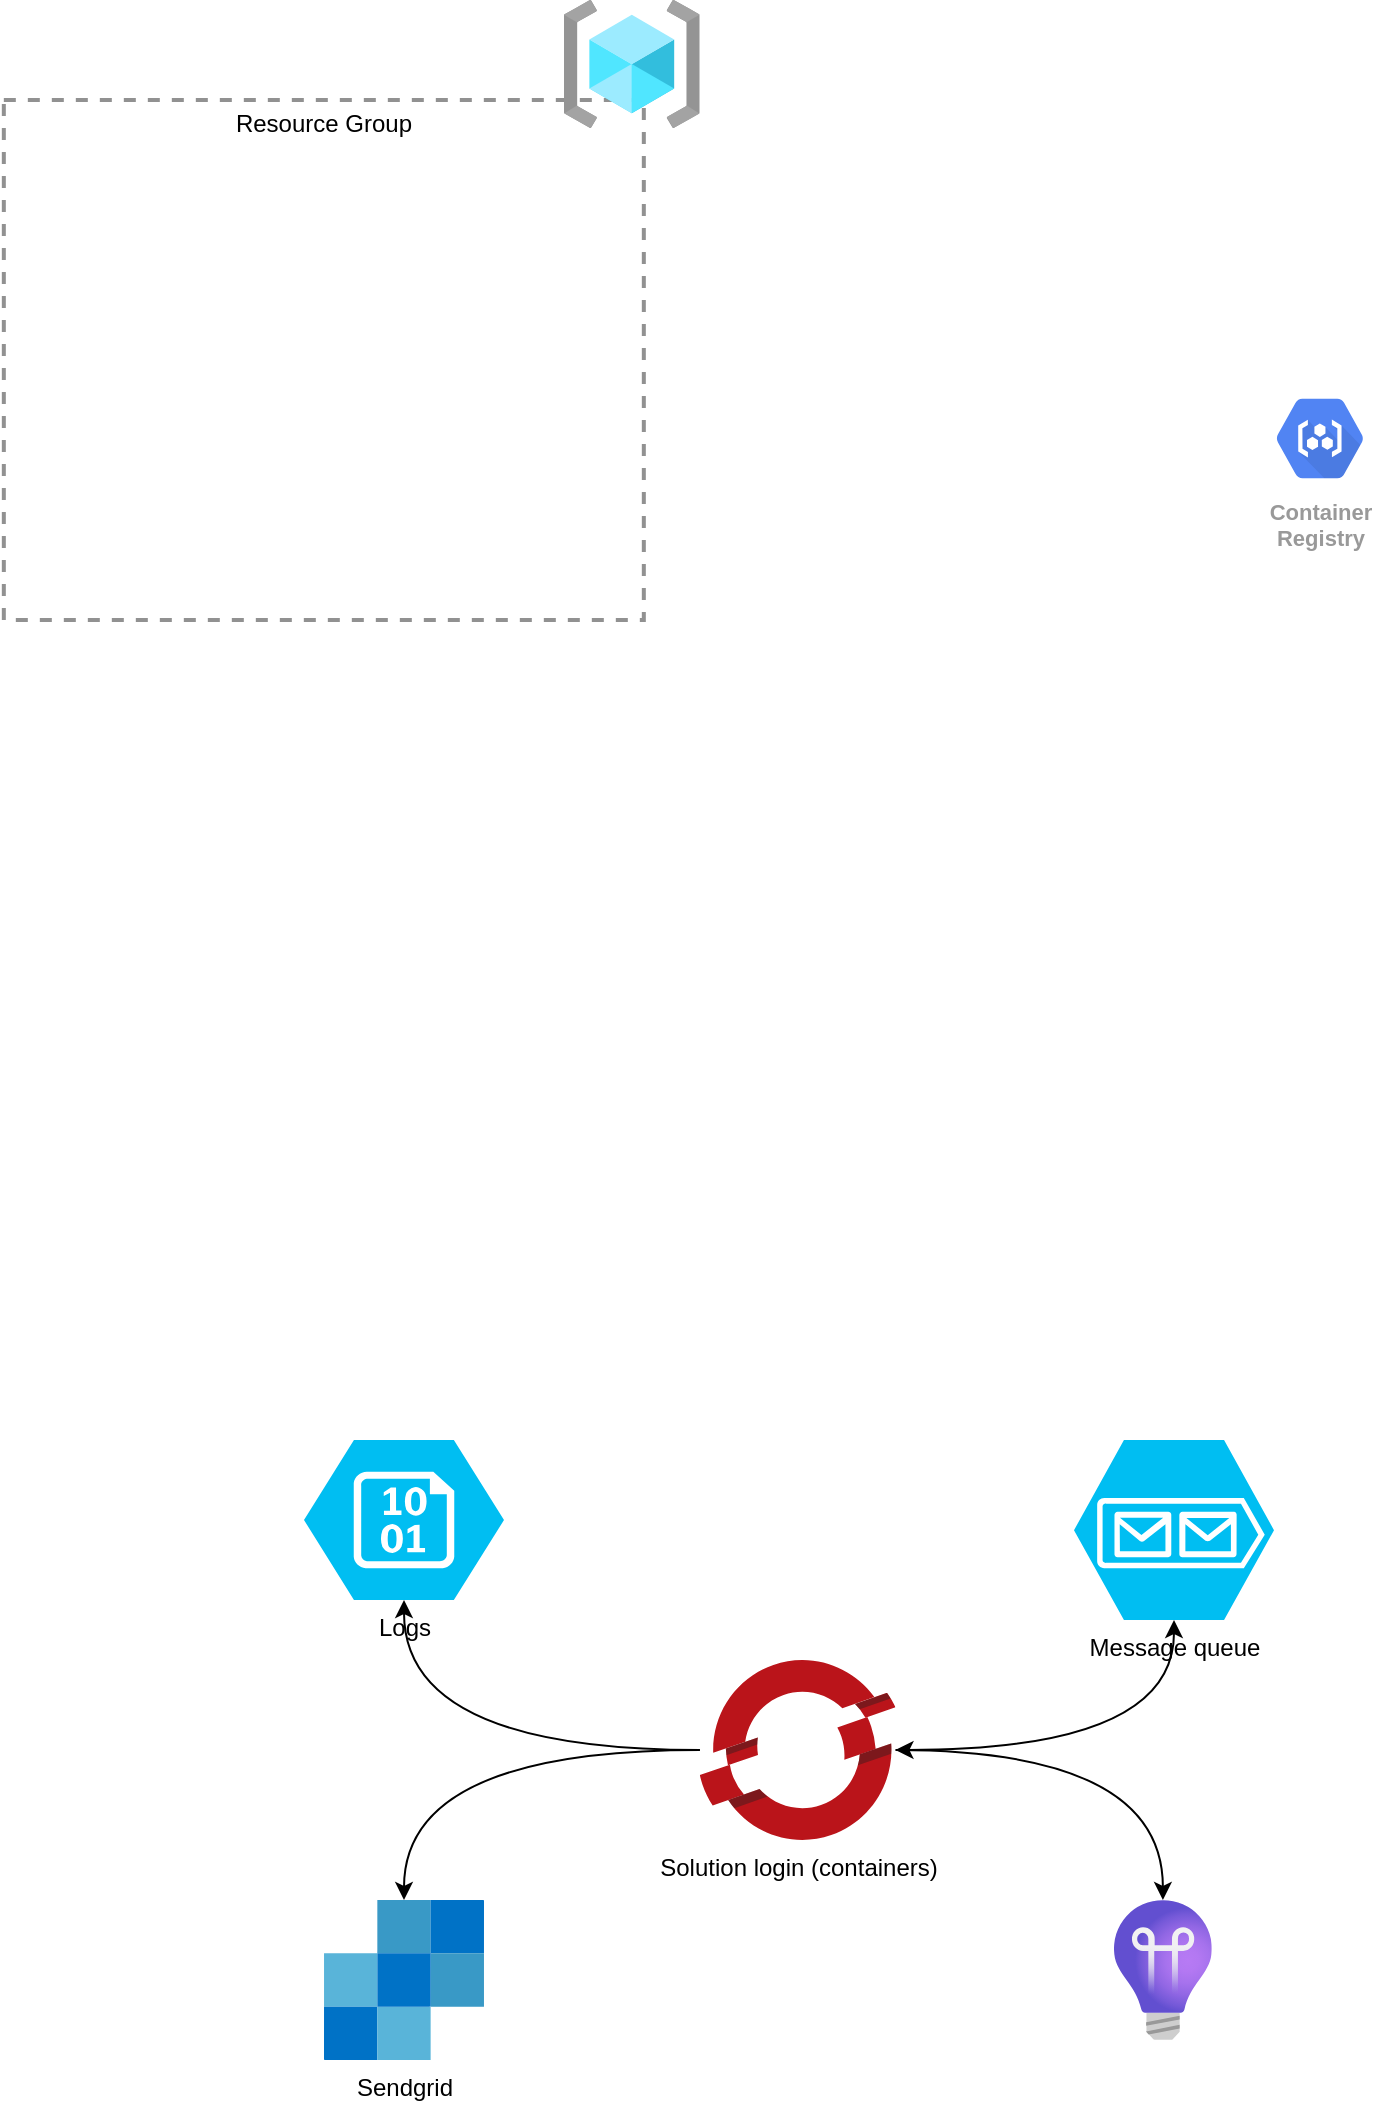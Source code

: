 <mxfile version="14.7.7" type="github">
  <diagram id="UxyuCJojJ0uWYw0A2UTh" name="Page-1">
    <mxGraphModel dx="2942" dy="1164" grid="0" gridSize="10" guides="1" tooltips="1" connect="1" arrows="1" fold="1" page="1" pageScale="1" pageWidth="850" pageHeight="1100" math="0" shadow="0">
      <root>
        <mxCell id="0" />
        <mxCell id="1" parent="0" />
        <mxCell id="IjMVUqnFBVOiyXnd5Re5-6" value="Resource Group" style="fontStyle=0;verticalAlign=top;align=center;spacingTop=-2;fillColor=none;rounded=0;whiteSpace=wrap;html=1;strokeColor=#919191;strokeWidth=2;dashed=1;container=1;collapsible=0;expand=0;recursiveResize=0;" vertex="1" parent="1">
          <mxGeometry x="44.91" y="60" width="320" height="260" as="geometry" />
        </mxCell>
        <mxCell id="IjMVUqnFBVOiyXnd5Re5-5" value="" style="aspect=fixed;html=1;points=[];align=center;image;fontSize=12;image=img/lib/azure2/general/Resource_Groups.svg;" vertex="1" parent="1">
          <mxGeometry x="324.91" y="10" width="68" height="64" as="geometry" />
        </mxCell>
        <mxCell id="IjMVUqnFBVOiyXnd5Re5-64" style="edgeStyle=orthogonalEdgeStyle;curved=1;rounded=0;orthogonalLoop=1;jettySize=auto;html=1;" edge="1" parent="1" source="IjMVUqnFBVOiyXnd5Re5-1" target="IjMVUqnFBVOiyXnd5Re5-3">
          <mxGeometry relative="1" as="geometry" />
        </mxCell>
        <mxCell id="IjMVUqnFBVOiyXnd5Re5-65" style="edgeStyle=orthogonalEdgeStyle;curved=1;rounded=0;orthogonalLoop=1;jettySize=auto;html=1;startArrow=classic;startFill=1;" edge="1" parent="1" source="IjMVUqnFBVOiyXnd5Re5-1" target="IjMVUqnFBVOiyXnd5Re5-2">
          <mxGeometry relative="1" as="geometry" />
        </mxCell>
        <mxCell id="IjMVUqnFBVOiyXnd5Re5-66" style="edgeStyle=orthogonalEdgeStyle;curved=1;rounded=0;orthogonalLoop=1;jettySize=auto;html=1;startArrow=none;startFill=0;" edge="1" parent="1" source="IjMVUqnFBVOiyXnd5Re5-1" target="IjMVUqnFBVOiyXnd5Re5-63">
          <mxGeometry relative="1" as="geometry" />
        </mxCell>
        <mxCell id="IjMVUqnFBVOiyXnd5Re5-67" style="edgeStyle=orthogonalEdgeStyle;curved=1;rounded=0;orthogonalLoop=1;jettySize=auto;html=1;startArrow=none;startFill=0;" edge="1" parent="1" source="IjMVUqnFBVOiyXnd5Re5-1" target="IjMVUqnFBVOiyXnd5Re5-4">
          <mxGeometry relative="1" as="geometry" />
        </mxCell>
        <mxCell id="IjMVUqnFBVOiyXnd5Re5-1" value="Solution login (containers)&lt;br&gt;" style="aspect=fixed;html=1;points=[];align=center;image;fontSize=12;image=img/lib/mscae/OpenShift.svg;" vertex="1" parent="1">
          <mxGeometry x="392.91" y="840" width="97.83" height="90" as="geometry" />
        </mxCell>
        <mxCell id="IjMVUqnFBVOiyXnd5Re5-2" value="Message queue" style="verticalLabelPosition=bottom;html=1;verticalAlign=top;align=center;strokeColor=none;fillColor=#00BEF2;shape=mxgraph.azure.storage_queue;" vertex="1" parent="1">
          <mxGeometry x="580" y="730" width="100" height="90" as="geometry" />
        </mxCell>
        <mxCell id="IjMVUqnFBVOiyXnd5Re5-4" value="Sendgrid" style="aspect=fixed;html=1;points=[];align=center;image;fontSize=12;image=img/lib/mscae/SendGrid_Accounts.svg;" vertex="1" parent="1">
          <mxGeometry x="205" y="960" width="80" height="80" as="geometry" />
        </mxCell>
        <mxCell id="IjMVUqnFBVOiyXnd5Re5-3" value="Logs" style="verticalLabelPosition=bottom;html=1;verticalAlign=top;align=center;strokeColor=none;fillColor=#00BEF2;shape=mxgraph.azure.storage_blob;" vertex="1" parent="1">
          <mxGeometry x="195" y="730" width="100" height="80" as="geometry" />
        </mxCell>
        <mxCell id="IjMVUqnFBVOiyXnd5Re5-62" value="Container&#xa;Registry" style="html=1;fillColor=#5184F3;strokeColor=none;verticalAlign=top;labelPosition=center;verticalLabelPosition=bottom;align=center;spacingTop=-6;fontSize=11;fontStyle=1;fontColor=#999999;shape=mxgraph.gcp2.hexIcon;prIcon=container_registry" vertex="1" parent="1">
          <mxGeometry x="670" y="200" width="66" height="58.5" as="geometry" />
        </mxCell>
        <mxCell id="IjMVUqnFBVOiyXnd5Re5-63" value="" style="aspect=fixed;html=1;points=[];align=center;image;fontSize=12;image=img/lib/azure2/devops/Application_Insights.svg;" vertex="1" parent="1">
          <mxGeometry x="600" y="960" width="48.89" height="70" as="geometry" />
        </mxCell>
      </root>
    </mxGraphModel>
  </diagram>
</mxfile>
